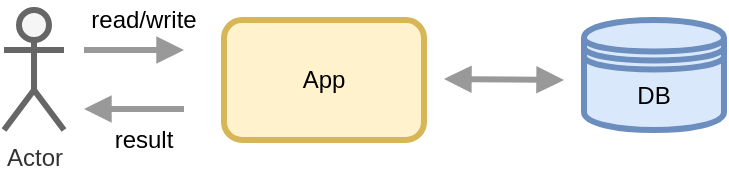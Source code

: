<mxfile version="12.8.8" type="device" pages="5"><diagram id="Bk1Oy_Th8003g4lp6DT2" name="Page-1"><mxGraphModel dx="946" dy="565" grid="1" gridSize="10" guides="1" tooltips="1" connect="1" arrows="1" fold="1" page="1" pageScale="1" pageWidth="827" pageHeight="1169" math="0" shadow="0"><root><mxCell id="0"/><mxCell id="1" parent="0"/><mxCell id="rId98vThUT_cyNOGku3v-2" value="Actor" style="shape=umlActor;verticalLabelPosition=bottom;labelBackgroundColor=#ffffff;verticalAlign=top;html=1;outlineConnect=0;strokeWidth=3;fillColor=#f5f5f5;strokeColor=#666666;fontColor=#333333;" vertex="1" parent="1"><mxGeometry x="200" y="195" width="30" height="60" as="geometry"/></mxCell><mxCell id="rId98vThUT_cyNOGku3v-3" value="App" style="rounded=1;whiteSpace=wrap;html=1;strokeWidth=3;fillColor=#fff2cc;strokeColor=#d6b656;" vertex="1" parent="1"><mxGeometry x="310" y="200" width="100" height="60" as="geometry"/></mxCell><mxCell id="rId98vThUT_cyNOGku3v-5" value="&lt;span style=&quot;white-space: normal&quot;&gt;DB&lt;/span&gt;" style="shape=datastore;whiteSpace=wrap;html=1;strokeWidth=3;fillColor=#dae8fc;strokeColor=#6c8ebf;" vertex="1" parent="1"><mxGeometry x="490" y="200" width="70" height="55" as="geometry"/></mxCell><mxCell id="rId98vThUT_cyNOGku3v-13" value="" style="endArrow=block;html=1;endFill=1;strokeWidth=3;strokeColor=#999999;" edge="1" parent="1"><mxGeometry width="50" height="50" relative="1" as="geometry"><mxPoint x="240" y="215" as="sourcePoint"/><mxPoint x="290" y="215" as="targetPoint"/></mxGeometry></mxCell><mxCell id="rId98vThUT_cyNOGku3v-14" value="" style="endArrow=block;html=1;endFill=1;strokeWidth=3;strokeColor=#999999;startArrow=block;startFill=1;" edge="1" parent="1"><mxGeometry width="50" height="50" relative="1" as="geometry"><mxPoint x="420" y="229.5" as="sourcePoint"/><mxPoint x="480" y="230" as="targetPoint"/></mxGeometry></mxCell><mxCell id="rId98vThUT_cyNOGku3v-16" value="" style="endArrow=block;html=1;endFill=1;strokeWidth=3;strokeColor=#999999;" edge="1" parent="1"><mxGeometry width="50" height="50" relative="1" as="geometry"><mxPoint x="290" y="244.5" as="sourcePoint"/><mxPoint x="240" y="244.5" as="targetPoint"/></mxGeometry></mxCell><mxCell id="MF-AdqBiIMXTCFxEaRYU-1" value="read/write" style="text;html=1;strokeColor=none;fillColor=none;align=center;verticalAlign=middle;whiteSpace=wrap;rounded=0;" vertex="1" parent="1"><mxGeometry x="250" y="190" width="40" height="20" as="geometry"/></mxCell><mxCell id="MF-AdqBiIMXTCFxEaRYU-2" value="result" style="text;html=1;strokeColor=none;fillColor=none;align=center;verticalAlign=middle;whiteSpace=wrap;rounded=0;" vertex="1" parent="1"><mxGeometry x="250" y="250" width="40" height="20" as="geometry"/></mxCell></root></mxGraphModel></diagram><diagram id="qoQb348e-b1Zla80o29p" name="Page-2"><mxGraphModel dx="946" dy="565" grid="1" gridSize="10" guides="1" tooltips="1" connect="1" arrows="1" fold="1" page="1" pageScale="1" pageWidth="827" pageHeight="1169" math="0" shadow="0"><root><mxCell id="ndLndfBl1U5NGSe5hXO9-0"/><mxCell id="ndLndfBl1U5NGSe5hXO9-1" parent="ndLndfBl1U5NGSe5hXO9-0"/><mxCell id="wkgZE830nM75KIqhkhaW-0" value="Actor" style="shape=umlActor;verticalLabelPosition=bottom;labelBackgroundColor=#ffffff;verticalAlign=top;html=1;outlineConnect=0;strokeWidth=3;fillColor=#f5f5f5;strokeColor=#666666;fontColor=#333333;" vertex="1" parent="ndLndfBl1U5NGSe5hXO9-1"><mxGeometry x="240" y="190" width="30" height="60" as="geometry"/></mxCell><mxCell id="wkgZE830nM75KIqhkhaW-1" value="Write Side" style="rounded=1;whiteSpace=wrap;html=1;strokeWidth=3;fillColor=#f8cecc;strokeColor=#b85450;" vertex="1" parent="ndLndfBl1U5NGSe5hXO9-1"><mxGeometry x="350" y="195" width="100" height="60" as="geometry"/></mxCell><mxCell id="wkgZE830nM75KIqhkhaW-2" value="&lt;span style=&quot;white-space: normal&quot;&gt;DB&lt;/span&gt;" style="shape=datastore;whiteSpace=wrap;html=1;strokeWidth=3;fillColor=#dae8fc;strokeColor=#6c8ebf;" vertex="1" parent="ndLndfBl1U5NGSe5hXO9-1"><mxGeometry x="520" y="220" width="70" height="110" as="geometry"/></mxCell><mxCell id="wkgZE830nM75KIqhkhaW-3" value="" style="endArrow=block;html=1;endFill=1;strokeWidth=3;strokeColor=#999999;" edge="1" parent="ndLndfBl1U5NGSe5hXO9-1"><mxGeometry width="50" height="50" relative="1" as="geometry"><mxPoint x="290" y="224.5" as="sourcePoint"/><mxPoint x="340" y="224.5" as="targetPoint"/></mxGeometry></mxCell><mxCell id="wkgZE830nM75KIqhkhaW-4" value="" style="endArrow=block;html=1;endFill=1;strokeWidth=3;strokeColor=#999999;" edge="1" parent="ndLndfBl1U5NGSe5hXO9-1"><mxGeometry width="50" height="50" relative="1" as="geometry"><mxPoint x="460" y="224.5" as="sourcePoint"/><mxPoint x="510" y="224.5" as="targetPoint"/></mxGeometry></mxCell><mxCell id="wkgZE830nM75KIqhkhaW-7" value="Actor" style="shape=umlActor;verticalLabelPosition=bottom;labelBackgroundColor=#ffffff;verticalAlign=top;html=1;outlineConnect=0;strokeWidth=3;fillColor=#f5f5f5;strokeColor=#666666;fontColor=#333333;" vertex="1" parent="ndLndfBl1U5NGSe5hXO9-1"><mxGeometry x="240" y="290" width="30" height="60" as="geometry"/></mxCell><mxCell id="wkgZE830nM75KIqhkhaW-8" value="Read Side" style="rounded=1;whiteSpace=wrap;html=1;strokeWidth=3;fillColor=#d5e8d4;strokeColor=#82b366;" vertex="1" parent="ndLndfBl1U5NGSe5hXO9-1"><mxGeometry x="350" y="295" width="100" height="60" as="geometry"/></mxCell><mxCell id="wkgZE830nM75KIqhkhaW-10" value="" style="endArrow=block;html=1;endFill=1;strokeWidth=3;strokeColor=#999999;" edge="1" parent="ndLndfBl1U5NGSe5hXO9-1"><mxGeometry width="50" height="50" relative="1" as="geometry"><mxPoint x="340" y="330" as="sourcePoint"/><mxPoint x="290" y="330" as="targetPoint"/></mxGeometry></mxCell><mxCell id="wkgZE830nM75KIqhkhaW-11" value="" style="endArrow=block;html=1;endFill=1;strokeWidth=3;strokeColor=#999999;" edge="1" parent="ndLndfBl1U5NGSe5hXO9-1"><mxGeometry width="50" height="50" relative="1" as="geometry"><mxPoint x="510" y="330" as="sourcePoint"/><mxPoint x="460" y="330" as="targetPoint"/></mxGeometry></mxCell><mxCell id="wkgZE830nM75KIqhkhaW-14" value="App" style="text;html=1;strokeColor=none;fillColor=none;align=center;verticalAlign=middle;whiteSpace=wrap;rounded=0;" vertex="1" parent="ndLndfBl1U5NGSe5hXO9-1"><mxGeometry x="380" y="170" width="40" height="20" as="geometry"/></mxCell><mxCell id="wkgZE830nM75KIqhkhaW-15" value="Command" style="text;html=1;strokeColor=none;fillColor=none;align=center;verticalAlign=middle;whiteSpace=wrap;rounded=0;" vertex="1" parent="ndLndfBl1U5NGSe5hXO9-1"><mxGeometry x="290" y="195" width="40" height="20" as="geometry"/></mxCell><mxCell id="wkgZE830nM75KIqhkhaW-16" value="Query" style="text;html=1;strokeColor=none;fillColor=none;align=center;verticalAlign=middle;whiteSpace=wrap;rounded=0;" vertex="1" parent="ndLndfBl1U5NGSe5hXO9-1"><mxGeometry x="290" y="295" width="40" height="20" as="geometry"/></mxCell><mxCell id="wkgZE830nM75KIqhkhaW-17" value="change" style="text;html=1;strokeColor=none;fillColor=none;align=center;verticalAlign=middle;whiteSpace=wrap;rounded=0;" vertex="1" parent="ndLndfBl1U5NGSe5hXO9-1"><mxGeometry x="470" y="195" width="40" height="20" as="geometry"/></mxCell><mxCell id="wkgZE830nM75KIqhkhaW-18" value="read" style="text;html=1;strokeColor=none;fillColor=none;align=center;verticalAlign=middle;whiteSpace=wrap;rounded=0;" vertex="1" parent="ndLndfBl1U5NGSe5hXO9-1"><mxGeometry x="470" y="295" width="40" height="20" as="geometry"/></mxCell></root></mxGraphModel></diagram><diagram id="PLluBLMARPPsh2rt_2pF" name="Page-3"><mxGraphModel dx="946" dy="565" grid="1" gridSize="10" guides="1" tooltips="1" connect="1" arrows="1" fold="1" page="1" pageScale="1" pageWidth="827" pageHeight="1169" math="0" shadow="0"><root><mxCell id="u_eAByoUkUtdZ6FGtVZZ-0"/><mxCell id="u_eAByoUkUtdZ6FGtVZZ-1" parent="u_eAByoUkUtdZ6FGtVZZ-0"/><mxCell id="lfh091XXnkF3ZWOwH32w-1" value="Actor" style="shape=umlActor;verticalLabelPosition=bottom;labelBackgroundColor=#ffffff;verticalAlign=top;html=1;outlineConnect=0;strokeWidth=3;fillColor=#f5f5f5;strokeColor=#666666;fontColor=#333333;" vertex="1" parent="u_eAByoUkUtdZ6FGtVZZ-1"><mxGeometry x="240" y="190" width="30" height="60" as="geometry"/></mxCell><mxCell id="lfh091XXnkF3ZWOwH32w-2" value="Write Side" style="rounded=1;whiteSpace=wrap;html=1;strokeWidth=3;fillColor=#f8cecc;strokeColor=#b85450;" vertex="1" parent="u_eAByoUkUtdZ6FGtVZZ-1"><mxGeometry x="350" y="170" width="100" height="85" as="geometry"/></mxCell><mxCell id="lfh091XXnkF3ZWOwH32w-3" value="&lt;span style=&quot;white-space: normal&quot;&gt;Write DB&lt;/span&gt;" style="shape=datastore;whiteSpace=wrap;html=1;strokeWidth=3;fillColor=#dae8fc;strokeColor=#6c8ebf;" vertex="1" parent="u_eAByoUkUtdZ6FGtVZZ-1"><mxGeometry x="530" y="150" width="70" height="70" as="geometry"/></mxCell><mxCell id="lfh091XXnkF3ZWOwH32w-4" value="" style="endArrow=block;html=1;endFill=1;strokeWidth=3;strokeColor=#999999;" edge="1" parent="u_eAByoUkUtdZ6FGtVZZ-1"><mxGeometry width="50" height="50" relative="1" as="geometry"><mxPoint x="290" y="224.5" as="sourcePoint"/><mxPoint x="340" y="224.5" as="targetPoint"/></mxGeometry></mxCell><mxCell id="lfh091XXnkF3ZWOwH32w-5" value="" style="endArrow=block;html=1;endFill=1;strokeWidth=3;strokeColor=#999999;" edge="1" parent="u_eAByoUkUtdZ6FGtVZZ-1"><mxGeometry width="50" height="50" relative="1" as="geometry"><mxPoint x="470" y="199.5" as="sourcePoint"/><mxPoint x="520" y="199.5" as="targetPoint"/></mxGeometry></mxCell><mxCell id="lfh091XXnkF3ZWOwH32w-6" value="Actor" style="shape=umlActor;verticalLabelPosition=bottom;labelBackgroundColor=#ffffff;verticalAlign=top;html=1;outlineConnect=0;strokeWidth=3;fillColor=#f5f5f5;strokeColor=#666666;fontColor=#333333;" vertex="1" parent="u_eAByoUkUtdZ6FGtVZZ-1"><mxGeometry x="240" y="330" width="30" height="60" as="geometry"/></mxCell><mxCell id="lfh091XXnkF3ZWOwH32w-7" value="Read Side" style="rounded=1;whiteSpace=wrap;html=1;strokeWidth=3;fillColor=#d5e8d4;strokeColor=#82b366;" vertex="1" parent="u_eAByoUkUtdZ6FGtVZZ-1"><mxGeometry x="350" y="335" width="100" height="75" as="geometry"/></mxCell><mxCell id="lfh091XXnkF3ZWOwH32w-8" value="" style="endArrow=block;html=1;endFill=1;strokeWidth=3;strokeColor=#999999;" edge="1" parent="u_eAByoUkUtdZ6FGtVZZ-1"><mxGeometry width="50" height="50" relative="1" as="geometry"><mxPoint x="340" y="370" as="sourcePoint"/><mxPoint x="290" y="370" as="targetPoint"/></mxGeometry></mxCell><mxCell id="lfh091XXnkF3ZWOwH32w-9" value="" style="endArrow=block;html=1;endFill=1;strokeWidth=3;strokeColor=#999999;" edge="1" parent="u_eAByoUkUtdZ6FGtVZZ-1"><mxGeometry width="50" height="50" relative="1" as="geometry"><mxPoint x="510" y="385" as="sourcePoint"/><mxPoint x="460" y="385" as="targetPoint"/></mxGeometry></mxCell><mxCell id="lfh091XXnkF3ZWOwH32w-11" value="Command" style="text;html=1;strokeColor=none;fillColor=none;align=center;verticalAlign=middle;whiteSpace=wrap;rounded=0;" vertex="1" parent="u_eAByoUkUtdZ6FGtVZZ-1"><mxGeometry x="290" y="195" width="40" height="20" as="geometry"/></mxCell><mxCell id="lfh091XXnkF3ZWOwH32w-12" value="Query" style="text;html=1;strokeColor=none;fillColor=none;align=center;verticalAlign=middle;whiteSpace=wrap;rounded=0;" vertex="1" parent="u_eAByoUkUtdZ6FGtVZZ-1"><mxGeometry x="290" y="335" width="40" height="20" as="geometry"/></mxCell><mxCell id="lfh091XXnkF3ZWOwH32w-13" value="change" style="text;html=1;strokeColor=none;fillColor=none;align=center;verticalAlign=middle;whiteSpace=wrap;rounded=0;" vertex="1" parent="u_eAByoUkUtdZ6FGtVZZ-1"><mxGeometry x="480" y="170" width="40" height="20" as="geometry"/></mxCell><mxCell id="lfh091XXnkF3ZWOwH32w-14" value="read" style="text;html=1;strokeColor=none;fillColor=none;align=center;verticalAlign=middle;whiteSpace=wrap;rounded=0;" vertex="1" parent="u_eAByoUkUtdZ6FGtVZZ-1"><mxGeometry x="470" y="350" width="40" height="20" as="geometry"/></mxCell><mxCell id="lfh091XXnkF3ZWOwH32w-15" value="&lt;span style=&quot;white-space: normal&quot;&gt;Read DB&lt;/span&gt;" style="shape=datastore;whiteSpace=wrap;html=1;strokeWidth=3;fillColor=#dae8fc;strokeColor=#6c8ebf;" vertex="1" parent="u_eAByoUkUtdZ6FGtVZZ-1"><mxGeometry x="530" y="350" width="70" height="70" as="geometry"/></mxCell><mxCell id="u-z_jy-f9EV-F1AwzrLz-8" value="&lt;span style=&quot;white-space: normal&quot;&gt;Projection mechanism&lt;/span&gt;" style="rounded=1;whiteSpace=wrap;html=1;strokeWidth=3;fillColor=#e1d5e7;strokeColor=#9673a6;" vertex="1" parent="u_eAByoUkUtdZ6FGtVZZ-1"><mxGeometry x="515" y="261" width="100" height="40" as="geometry"/></mxCell><mxCell id="u-z_jy-f9EV-F1AwzrLz-11" value="" style="endArrow=block;html=1;endFill=1;strokeWidth=3;strokeColor=#999999;dashed=1;dashPattern=1 1;" edge="1" parent="u_eAByoUkUtdZ6FGtVZZ-1"><mxGeometry width="50" height="50" relative="1" as="geometry"><mxPoint x="470" y="241" as="sourcePoint"/><mxPoint x="510" y="261" as="targetPoint"/></mxGeometry></mxCell><mxCell id="u-z_jy-f9EV-F1AwzrLz-12" value="" style="endArrow=block;html=1;endFill=1;strokeWidth=3;strokeColor=#999999;dashed=1;dashPattern=1 1;" edge="1" parent="u_eAByoUkUtdZ6FGtVZZ-1"><mxGeometry width="50" height="50" relative="1" as="geometry"><mxPoint x="560" y="230" as="sourcePoint"/><mxPoint x="560" y="256" as="targetPoint"/></mxGeometry></mxCell><mxCell id="u-z_jy-f9EV-F1AwzrLz-13" value="" style="endArrow=block;html=1;endFill=1;strokeWidth=3;strokeColor=#999999;" edge="1" parent="u_eAByoUkUtdZ6FGtVZZ-1"><mxGeometry width="50" height="50" relative="1" as="geometry"><mxPoint x="560" y="310" as="sourcePoint"/><mxPoint x="560" y="340" as="targetPoint"/></mxGeometry></mxCell></root></mxGraphModel></diagram><diagram id="4dixLh-L4OQOERWQ7--K" name="Page-4"><mxGraphModel dx="652" dy="390" grid="1" gridSize="10" guides="1" tooltips="1" connect="1" arrows="1" fold="1" page="1" pageScale="1" pageWidth="827" pageHeight="1169" math="0" shadow="0"><root><mxCell id="oGv4jIxDtC91Lxf-AdSb-0"/><mxCell id="oGv4jIxDtC91Lxf-AdSb-1" parent="oGv4jIxDtC91Lxf-AdSb-0"/><mxCell id="3GUThKOR86kJx7AQmy_A-0" value="Actor" style="shape=umlActor;verticalLabelPosition=bottom;labelBackgroundColor=#ffffff;verticalAlign=top;html=1;outlineConnect=0;strokeWidth=3;fillColor=#f5f5f5;strokeColor=#666666;fontColor=#333333;" vertex="1" parent="oGv4jIxDtC91Lxf-AdSb-1"><mxGeometry x="250" y="192.5" width="30" height="60" as="geometry"/></mxCell><mxCell id="3GUThKOR86kJx7AQmy_A-1" value="Write Side" style="rounded=1;whiteSpace=wrap;html=1;strokeWidth=3;fillColor=#f8cecc;strokeColor=#b85450;" vertex="1" parent="oGv4jIxDtC91Lxf-AdSb-1"><mxGeometry x="360" y="180" width="100" height="85" as="geometry"/></mxCell><mxCell id="3GUThKOR86kJx7AQmy_A-2" value="&lt;span style=&quot;white-space: normal&quot;&gt;Event Store&lt;/span&gt;" style="shape=datastore;whiteSpace=wrap;html=1;strokeWidth=3;fillColor=#dae8fc;strokeColor=#6c8ebf;" vertex="1" parent="oGv4jIxDtC91Lxf-AdSb-1"><mxGeometry x="533" y="182" width="70" height="70" as="geometry"/></mxCell><mxCell id="3GUThKOR86kJx7AQmy_A-3" value="" style="endArrow=block;html=1;endFill=1;strokeWidth=3;strokeColor=#999999;" edge="1" parent="oGv4jIxDtC91Lxf-AdSb-1"><mxGeometry width="50" height="50" relative="1" as="geometry"><mxPoint x="300" y="227" as="sourcePoint"/><mxPoint x="350" y="227" as="targetPoint"/></mxGeometry></mxCell><mxCell id="3GUThKOR86kJx7AQmy_A-4" value="" style="endArrow=block;html=1;endFill=1;strokeWidth=3;strokeColor=#999999;" edge="1" parent="oGv4jIxDtC91Lxf-AdSb-1"><mxGeometry width="50" height="50" relative="1" as="geometry"><mxPoint x="470" y="222.16" as="sourcePoint"/><mxPoint x="520" y="222.16" as="targetPoint"/></mxGeometry></mxCell><mxCell id="3GUThKOR86kJx7AQmy_A-5" value="Actor" style="shape=umlActor;verticalLabelPosition=bottom;labelBackgroundColor=#ffffff;verticalAlign=top;html=1;outlineConnect=0;strokeWidth=3;fillColor=#f5f5f5;strokeColor=#666666;fontColor=#333333;" vertex="1" parent="oGv4jIxDtC91Lxf-AdSb-1"><mxGeometry x="250" y="357.5" width="30" height="60" as="geometry"/></mxCell><mxCell id="3GUThKOR86kJx7AQmy_A-6" value="Read Side" style="rounded=1;whiteSpace=wrap;html=1;strokeWidth=3;fillColor=#d5e8d4;strokeColor=#82b366;" vertex="1" parent="oGv4jIxDtC91Lxf-AdSb-1"><mxGeometry x="360" y="357.5" width="100" height="75" as="geometry"/></mxCell><mxCell id="3GUThKOR86kJx7AQmy_A-7" value="" style="endArrow=block;html=1;endFill=1;strokeWidth=3;strokeColor=#999999;" edge="1" parent="oGv4jIxDtC91Lxf-AdSb-1"><mxGeometry width="50" height="50" relative="1" as="geometry"><mxPoint x="350" y="397.5" as="sourcePoint"/><mxPoint x="300" y="397.5" as="targetPoint"/></mxGeometry></mxCell><mxCell id="3GUThKOR86kJx7AQmy_A-8" value="" style="endArrow=block;html=1;endFill=1;strokeWidth=3;strokeColor=#999999;" edge="1" parent="oGv4jIxDtC91Lxf-AdSb-1"><mxGeometry width="50" height="50" relative="1" as="geometry"><mxPoint x="520" y="395" as="sourcePoint"/><mxPoint x="470" y="395" as="targetPoint"/></mxGeometry></mxCell><mxCell id="3GUThKOR86kJx7AQmy_A-9" value="Command" style="text;html=1;strokeColor=none;fillColor=none;align=center;verticalAlign=middle;whiteSpace=wrap;rounded=0;" vertex="1" parent="oGv4jIxDtC91Lxf-AdSb-1"><mxGeometry x="300" y="197.5" width="40" height="20" as="geometry"/></mxCell><mxCell id="3GUThKOR86kJx7AQmy_A-10" value="Query" style="text;html=1;strokeColor=none;fillColor=none;align=center;verticalAlign=middle;whiteSpace=wrap;rounded=0;" vertex="1" parent="oGv4jIxDtC91Lxf-AdSb-1"><mxGeometry x="310" y="360" width="40" height="20" as="geometry"/></mxCell><mxCell id="3GUThKOR86kJx7AQmy_A-11" value="append" style="text;html=1;strokeColor=none;fillColor=none;align=center;verticalAlign=middle;whiteSpace=wrap;rounded=0;" vertex="1" parent="oGv4jIxDtC91Lxf-AdSb-1"><mxGeometry x="470" y="192.5" width="40" height="20" as="geometry"/></mxCell><mxCell id="3GUThKOR86kJx7AQmy_A-12" value="read" style="text;html=1;strokeColor=none;fillColor=none;align=center;verticalAlign=middle;whiteSpace=wrap;rounded=0;" vertex="1" parent="oGv4jIxDtC91Lxf-AdSb-1"><mxGeometry x="480" y="360" width="40" height="20" as="geometry"/></mxCell><mxCell id="3GUThKOR86kJx7AQmy_A-13" value="&lt;span style=&quot;white-space: normal&quot;&gt;Projections&lt;/span&gt;" style="shape=datastore;whiteSpace=wrap;html=1;strokeWidth=3;fillColor=#dae8fc;strokeColor=#6c8ebf;" vertex="1" parent="oGv4jIxDtC91Lxf-AdSb-1"><mxGeometry x="538" y="370" width="70" height="70" as="geometry"/></mxCell><mxCell id="3GUThKOR86kJx7AQmy_A-14" value="&lt;span style=&quot;white-space: normal&quot;&gt;Event Handler&lt;/span&gt;" style="rounded=1;whiteSpace=wrap;html=1;strokeWidth=3;fillColor=#e1d5e7;strokeColor=#9673a6;" vertex="1" parent="oGv4jIxDtC91Lxf-AdSb-1"><mxGeometry x="520" y="290" width="100" height="40" as="geometry"/></mxCell><mxCell id="3GUThKOR86kJx7AQmy_A-17" value="" style="endArrow=block;html=1;endFill=1;strokeWidth=3;strokeColor=#999999;" edge="1" parent="oGv4jIxDtC91Lxf-AdSb-1"><mxGeometry width="50" height="50" relative="1" as="geometry"><mxPoint x="569.66" y="335" as="sourcePoint"/><mxPoint x="569.66" y="365" as="targetPoint"/></mxGeometry></mxCell><mxCell id="3GUThKOR86kJx7AQmy_A-18" value="" style="endArrow=block;html=1;endFill=1;strokeWidth=3;strokeColor=#999999;" edge="1" parent="oGv4jIxDtC91Lxf-AdSb-1"><mxGeometry width="50" height="50" relative="1" as="geometry"><mxPoint x="568.66" y="256" as="sourcePoint"/><mxPoint x="568.66" y="286" as="targetPoint"/></mxGeometry></mxCell></root></mxGraphModel></diagram><diagram id="dOOcLJ_npcLafTTNFnsI" name="Page-5"><mxGraphModel dx="1113" dy="665" grid="1" gridSize="10" guides="1" tooltips="1" connect="1" arrows="1" fold="1" page="1" pageScale="1" pageWidth="827" pageHeight="1169" math="0" shadow="0"><root><mxCell id="5TG8UCqfexz63vvh4DXB-0"/><mxCell id="5TG8UCqfexz63vvh4DXB-1" parent="5TG8UCqfexz63vvh4DXB-0"/><mxCell id="jwX7EBZTAL2qCeYAQYv_-0" value="Actor" style="shape=umlActor;verticalLabelPosition=bottom;labelBackgroundColor=#ffffff;verticalAlign=top;html=1;outlineConnect=0;strokeWidth=3;fillColor=#f5f5f5;strokeColor=#666666;fontColor=#333333;" vertex="1" parent="5TG8UCqfexz63vvh4DXB-1"><mxGeometry x="160" y="132.5" width="30" height="60" as="geometry"/></mxCell><mxCell id="jwX7EBZTAL2qCeYAQYv_-1" value="Command API" style="rounded=1;whiteSpace=wrap;html=1;strokeWidth=3;fillColor=#f8cecc;strokeColor=#b85450;rotation=-90;" vertex="1" parent="5TG8UCqfexz63vvh4DXB-1"><mxGeometry x="230" y="152.82" width="108" height="26.87" as="geometry"/></mxCell><mxCell id="jwX7EBZTAL2qCeYAQYv_-2" value="&lt;span style=&quot;white-space: normal&quot;&gt;Event Store&lt;/span&gt;" style="shape=datastore;whiteSpace=wrap;html=1;strokeWidth=3;fillColor=#dae8fc;strokeColor=#6c8ebf;" vertex="1" parent="5TG8UCqfexz63vvh4DXB-1"><mxGeometry x="720" y="138.13" width="70" height="70" as="geometry"/></mxCell><mxCell id="jwX7EBZTAL2qCeYAQYv_-5" value="Actor" style="shape=umlActor;verticalLabelPosition=bottom;labelBackgroundColor=#ffffff;verticalAlign=top;html=1;outlineConnect=0;strokeWidth=3;fillColor=#f5f5f5;strokeColor=#666666;fontColor=#333333;" vertex="1" parent="5TG8UCqfexz63vvh4DXB-1"><mxGeometry x="143" y="341.5" width="30" height="60" as="geometry"/></mxCell><mxCell id="jwX7EBZTAL2qCeYAQYv_-6" value="Query handler/ repository" style="rounded=1;whiteSpace=wrap;html=1;strokeWidth=3;fillColor=#d5e8d4;strokeColor=#82b366;rotation=-90;" vertex="1" parent="5TG8UCqfexz63vvh4DXB-1"><mxGeometry x="595" y="372.25" width="110" height="30" as="geometry"/></mxCell><mxCell id="jwX7EBZTAL2qCeYAQYv_-8" value="" style="endArrow=block;html=1;endFill=1;strokeWidth=3;strokeColor=#999999;startSize=3;endSize=3;startArrow=block;startFill=1;" edge="1" parent="5TG8UCqfexz63vvh4DXB-1"><mxGeometry width="50" height="50" relative="1" as="geometry"><mxPoint x="710" y="383" as="sourcePoint"/><mxPoint x="675" y="382.66" as="targetPoint"/></mxGeometry></mxCell><mxCell id="jwX7EBZTAL2qCeYAQYv_-9" value="Command" style="text;html=1;strokeColor=none;fillColor=none;align=center;verticalAlign=middle;whiteSpace=wrap;rounded=0;" vertex="1" parent="5TG8UCqfexz63vvh4DXB-1"><mxGeometry x="210" y="137.5" width="40" height="20" as="geometry"/></mxCell><mxCell id="jwX7EBZTAL2qCeYAQYv_-10" value="Query" style="text;html=1;strokeColor=none;fillColor=none;align=center;verticalAlign=middle;whiteSpace=wrap;rounded=0;" vertex="1" parent="5TG8UCqfexz63vvh4DXB-1"><mxGeometry x="203" y="344" width="40" height="20" as="geometry"/></mxCell><mxCell id="jwX7EBZTAL2qCeYAQYv_-13" value="&lt;span style=&quot;white-space: normal&quot;&gt;Projections&lt;/span&gt;" style="shape=datastore;whiteSpace=wrap;html=1;strokeWidth=3;fillColor=#dae8fc;strokeColor=#6c8ebf;" vertex="1" parent="5TG8UCqfexz63vvh4DXB-1"><mxGeometry x="723" y="348" width="70" height="70" as="geometry"/></mxCell><mxCell id="jwX7EBZTAL2qCeYAQYv_-15" value="" style="endArrow=block;html=1;endFill=1;strokeWidth=3;strokeColor=#999999;startSize=3;endSize=3;" edge="1" parent="5TG8UCqfexz63vvh4DXB-1"><mxGeometry width="50" height="50" relative="1" as="geometry"><mxPoint x="754.41" y="313" as="sourcePoint"/><mxPoint x="754.41" y="343" as="targetPoint"/></mxGeometry></mxCell><mxCell id="jwX7EBZTAL2qCeYAQYv_-17" value="Command &lt;br&gt;bus" style="strokeWidth=3;html=1;shape=mxgraph.flowchart.direct_data;whiteSpace=wrap;fillColor=#f8cecc;strokeColor=#b85450;" vertex="1" parent="5TG8UCqfexz63vvh4DXB-1"><mxGeometry x="334" y="147.75" width="86" height="37" as="geometry"/></mxCell><mxCell id="jwX7EBZTAL2qCeYAQYv_-18" value="Command handler" style="rounded=1;whiteSpace=wrap;html=1;strokeWidth=3;fillColor=#f8cecc;strokeColor=#b85450;rotation=-90;" vertex="1" parent="5TG8UCqfexz63vvh4DXB-1"><mxGeometry x="414" y="150.94" width="110" height="30.62" as="geometry"/></mxCell><mxCell id="jwX7EBZTAL2qCeYAQYv_-19" value="Repository" style="rounded=1;whiteSpace=wrap;html=1;strokeWidth=3;fillColor=#f8cecc;strokeColor=#b85450;rotation=-90;" vertex="1" parent="5TG8UCqfexz63vvh4DXB-1"><mxGeometry x="572" y="152.56" width="110" height="29" as="geometry"/></mxCell><mxCell id="jwX7EBZTAL2qCeYAQYv_-20" value="Aggregate" style="rounded=1;whiteSpace=wrap;html=1;strokeWidth=3;fillColor=#f8cecc;strokeColor=#b85450;" vertex="1" parent="5TG8UCqfexz63vvh4DXB-1"><mxGeometry x="524" y="152.82" width="70" height="67.5" as="geometry"/></mxCell><mxCell id="jwX7EBZTAL2qCeYAQYv_-22" value="" style="verticalLabelPosition=bottom;verticalAlign=top;html=1;shape=mxgraph.basic.layered_rect;dx=10;outlineConnect=0;strokeWidth=3;fillColor=#f8cecc;strokeColor=#b85450;" vertex="1" parent="5TG8UCqfexz63vvh4DXB-1"><mxGeometry x="705" y="50" width="100" height="40" as="geometry"/></mxCell><mxCell id="jwX7EBZTAL2qCeYAQYv_-23" value="" style="verticalLabelPosition=bottom;verticalAlign=top;html=1;shape=mxgraph.basic.layered_rect;dx=10;outlineConnect=0;strokeWidth=3;fillColor=#d5e8d4;strokeColor=#82b366;" vertex="1" parent="5TG8UCqfexz63vvh4DXB-1"><mxGeometry x="705" y="268" width="100" height="40" as="geometry"/></mxCell><mxCell id="jwX7EBZTAL2qCeYAQYv_-24" value="Sagas" style="text;html=1;strokeColor=none;fillColor=none;align=center;verticalAlign=middle;whiteSpace=wrap;rounded=0;" vertex="1" parent="5TG8UCqfexz63vvh4DXB-1"><mxGeometry x="733" y="55" width="40" height="20" as="geometry"/></mxCell><mxCell id="jwX7EBZTAL2qCeYAQYv_-25" value="Event handlers" style="text;html=1;strokeColor=none;fillColor=none;align=center;verticalAlign=middle;whiteSpace=wrap;rounded=0;" vertex="1" parent="5TG8UCqfexz63vvh4DXB-1"><mxGeometry x="705" y="272" width="90" height="20" as="geometry"/></mxCell><mxCell id="jwX7EBZTAL2qCeYAQYv_-26" value="Other&lt;br&gt;Services" style="ellipse;shape=cloud;whiteSpace=wrap;html=1;strokeWidth=3;fillColor=#f5f5f5;strokeColor=#666666;fontColor=#333333;" vertex="1" parent="5TG8UCqfexz63vvh4DXB-1"><mxGeometry x="860" y="32.5" width="100" height="75" as="geometry"/></mxCell><mxCell id="jwX7EBZTAL2qCeYAQYv_-27" value="Query API" style="rounded=1;whiteSpace=wrap;html=1;strokeWidth=3;fillColor=#d5e8d4;strokeColor=#82b366;rotation=-90;" vertex="1" parent="5TG8UCqfexz63vvh4DXB-1"><mxGeometry x="229.25" y="372.25" width="113" height="28.5" as="geometry"/></mxCell><mxCell id="jwX7EBZTAL2qCeYAQYv_-32" value="" style="endArrow=block;html=1;endFill=1;strokeWidth=3;strokeColor=#999999;startArrow=block;startFill=1;endSize=2;startSize=2;" edge="1" parent="5TG8UCqfexz63vvh4DXB-1"><mxGeometry width="50" height="50" relative="1" as="geometry"><mxPoint x="486" y="186.28" as="sourcePoint"/><mxPoint x="520" y="186.28" as="targetPoint"/></mxGeometry></mxCell><mxCell id="jwX7EBZTAL2qCeYAQYv_-35" value="" style="endArrow=block;html=1;endFill=1;strokeWidth=3;strokeColor=#999999;startArrow=block;startFill=1;endSize=2;startSize=2;" edge="1" parent="5TG8UCqfexz63vvh4DXB-1"><mxGeometry width="50" height="50" relative="1" as="geometry"><mxPoint x="490" y="133" as="sourcePoint"/><mxPoint x="600" y="133" as="targetPoint"/></mxGeometry></mxCell><mxCell id="jwX7EBZTAL2qCeYAQYv_-36" value="" style="endArrow=block;html=1;endFill=1;strokeWidth=3;strokeColor=#999999;startArrow=block;startFill=1;endSize=2;startSize=2;" edge="1" parent="5TG8UCqfexz63vvh4DXB-1"><mxGeometry width="50" height="50" relative="1" as="geometry"><mxPoint x="650" y="170" as="sourcePoint"/><mxPoint x="713" y="170" as="targetPoint"/></mxGeometry></mxCell><mxCell id="jwX7EBZTAL2qCeYAQYv_-38" value="" style="endArrow=block;html=1;endFill=1;strokeWidth=3;strokeColor=#999999;startArrow=none;startFill=0;endSize=2;startSize=2;" edge="1" parent="5TG8UCqfexz63vvh4DXB-1"><mxGeometry width="50" height="50" relative="1" as="geometry"><mxPoint x="426" y="166" as="sourcePoint"/><mxPoint x="450" y="165.97" as="targetPoint"/></mxGeometry></mxCell><mxCell id="jwX7EBZTAL2qCeYAQYv_-39" value="" style="endArrow=block;html=1;endFill=1;strokeWidth=3;strokeColor=#999999;startArrow=none;startFill=0;endSize=2;startSize=2;" edge="1" parent="5TG8UCqfexz63vvh4DXB-1"><mxGeometry width="50" height="50" relative="1" as="geometry"><mxPoint x="304" y="166" as="sourcePoint"/><mxPoint x="328" y="165.96" as="targetPoint"/></mxGeometry></mxCell><mxCell id="jwX7EBZTAL2qCeYAQYv_-40" value="" style="endArrow=block;html=1;endFill=1;strokeWidth=3;strokeColor=#999999;startArrow=none;startFill=0;endSize=2;startSize=2;" edge="1" parent="5TG8UCqfexz63vvh4DXB-1"><mxGeometry width="50" height="50" relative="1" as="geometry"><mxPoint x="200" y="166" as="sourcePoint"/><mxPoint x="264" y="165.97" as="targetPoint"/></mxGeometry></mxCell><mxCell id="jwX7EBZTAL2qCeYAQYv_-41" value="" style="endArrow=block;html=1;endFill=1;strokeWidth=3;strokeColor=#999999;startArrow=none;startFill=0;endSize=2;startSize=2;entryX=0.5;entryY=0;entryDx=0;entryDy=0;entryPerimeter=0;" edge="1" parent="5TG8UCqfexz63vvh4DXB-1" target="jwX7EBZTAL2qCeYAQYv_-17"><mxGeometry width="50" height="50" relative="1" as="geometry"><mxPoint x="700" y="70" as="sourcePoint"/><mxPoint x="390" y="80" as="targetPoint"/><Array as="points"><mxPoint x="377" y="70"/></Array></mxGeometry></mxCell><mxCell id="jwX7EBZTAL2qCeYAQYv_-42" value="" style="endArrow=block;html=1;endFill=1;strokeWidth=3;strokeColor=#999999;startArrow=none;startFill=0;endSize=2;startSize=2;" edge="1" parent="5TG8UCqfexz63vvh4DXB-1"><mxGeometry width="50" height="50" relative="1" as="geometry"><mxPoint x="754" y="215" as="sourcePoint"/><mxPoint x="754" y="265" as="targetPoint"/><Array as="points"><mxPoint x="754" y="265"/></Array></mxGeometry></mxCell><mxCell id="jwX7EBZTAL2qCeYAQYv_-44" value="" style="endArrow=block;html=1;endFill=1;strokeWidth=3;strokeColor=#999999;startSize=3;endSize=3;" edge="1" parent="5TG8UCqfexz63vvh4DXB-1"><mxGeometry width="50" height="50" relative="1" as="geometry"><mxPoint x="624" y="399.57" as="sourcePoint"/><mxPoint x="314" y="399.57" as="targetPoint"/></mxGeometry></mxCell><mxCell id="jwX7EBZTAL2qCeYAQYv_-45" value="Events" style="text;html=1;strokeColor=none;fillColor=none;align=center;verticalAlign=middle;whiteSpace=wrap;rounded=0;" vertex="1" parent="5TG8UCqfexz63vvh4DXB-1"><mxGeometry x="661" y="142.13" width="40" height="20" as="geometry"/></mxCell><mxCell id="jwX7EBZTAL2qCeYAQYv_-46" value="aggregates" style="text;html=1;strokeColor=none;fillColor=none;align=center;verticalAlign=middle;whiteSpace=wrap;rounded=0;" vertex="1" parent="5TG8UCqfexz63vvh4DXB-1"><mxGeometry x="539" y="108" width="40" height="20" as="geometry"/></mxCell><mxCell id="jwX7EBZTAL2qCeYAQYv_-47" value="" style="endArrow=none;html=1;endFill=0;strokeWidth=3;strokeColor=#999999;startSize=3;endSize=3;startArrow=block;startFill=1;" edge="1" parent="5TG8UCqfexz63vvh4DXB-1"><mxGeometry width="50" height="50" relative="1" as="geometry"><mxPoint x="250" y="370" as="sourcePoint"/><mxPoint x="200" y="370" as="targetPoint"/></mxGeometry></mxCell><mxCell id="jwX7EBZTAL2qCeYAQYv_-48" value="" style="endArrow=none;html=1;endFill=0;strokeWidth=3;strokeColor=#999999;startSize=3;endSize=3;startArrow=block;startFill=1;" edge="1" parent="5TG8UCqfexz63vvh4DXB-1"><mxGeometry width="50" height="50" relative="1" as="geometry"><mxPoint x="624" y="370.91" as="sourcePoint"/><mxPoint x="314" y="370.91" as="targetPoint"/></mxGeometry></mxCell><mxCell id="jwX7EBZTAL2qCeYAQYv_-49" value="" style="endArrow=block;html=1;endFill=1;strokeWidth=3;strokeColor=#999999;startSize=3;endSize=3;" edge="1" parent="5TG8UCqfexz63vvh4DXB-1"><mxGeometry width="50" height="50" relative="1" as="geometry"><mxPoint x="250" y="400.75" as="sourcePoint"/><mxPoint x="200" y="400.75" as="targetPoint"/></mxGeometry></mxCell><mxCell id="jwX7EBZTAL2qCeYAQYv_-50" value="" style="endArrow=none;dashed=1;html=1;dashPattern=1 1;strokeColor=#999999;strokeWidth=3;" edge="1" parent="5TG8UCqfexz63vvh4DXB-1"><mxGeometry width="50" height="50" relative="1" as="geometry"><mxPoint x="140" y="250" as="sourcePoint"/><mxPoint x="820" y="250" as="targetPoint"/></mxGeometry></mxCell><mxCell id="jwX7EBZTAL2qCeYAQYv_-51" value="Query" style="text;html=1;strokeColor=none;fillColor=none;align=center;verticalAlign=middle;whiteSpace=wrap;rounded=0;" vertex="1" parent="5TG8UCqfexz63vvh4DXB-1"><mxGeometry x="449" y="344" width="40" height="20" as="geometry"/></mxCell><mxCell id="jwX7EBZTAL2qCeYAQYv_-52" value="Results" style="text;html=1;strokeColor=none;fillColor=none;align=center;verticalAlign=middle;whiteSpace=wrap;rounded=0;" vertex="1" parent="5TG8UCqfexz63vvh4DXB-1"><mxGeometry x="449" y="376.5" width="40" height="20" as="geometry"/></mxCell><mxCell id="jwX7EBZTAL2qCeYAQYv_-53" value="DTO" style="text;html=1;strokeColor=none;fillColor=none;align=center;verticalAlign=middle;whiteSpace=wrap;rounded=0;" vertex="1" parent="5TG8UCqfexz63vvh4DXB-1"><mxGeometry x="203" y="377.25" width="40" height="20" as="geometry"/></mxCell><mxCell id="jwX7EBZTAL2qCeYAQYv_-55" value="" style="endArrow=none;html=1;endFill=0;strokeWidth=3;strokeColor=#999999;startArrow=block;startFill=1;endSize=2;startSize=2;" edge="1" parent="5TG8UCqfexz63vvh4DXB-1"><mxGeometry width="50" height="50" relative="1" as="geometry"><mxPoint x="757.58" y="93.5" as="sourcePoint"/><mxPoint x="757.58" y="135.5" as="targetPoint"/><Array as="points"><mxPoint x="757.58" y="135.5"/><mxPoint x="757.58" y="123.5"/></Array></mxGeometry></mxCell><mxCell id="jwX7EBZTAL2qCeYAQYv_-56" value="side &lt;br&gt;effects" style="text;html=1;align=center;verticalAlign=middle;resizable=0;points=[];autosize=1;" vertex="1" parent="5TG8UCqfexz63vvh4DXB-1"><mxGeometry x="808" y="35" width="50" height="30" as="geometry"/></mxCell><mxCell id="jwX7EBZTAL2qCeYAQYv_-59" value="" style="endArrow=block;html=1;endFill=1;strokeWidth=3;strokeColor=#999999;startSize=3;endSize=3;" edge="1" parent="5TG8UCqfexz63vvh4DXB-1"><mxGeometry width="50" height="50" relative="1" as="geometry"><mxPoint x="813.0" y="70" as="sourcePoint"/><mxPoint x="850" y="70" as="targetPoint"/></mxGeometry></mxCell><mxCell id="jwX7EBZTAL2qCeYAQYv_-60" value="add" style="text;html=1;strokeColor=none;fillColor=none;align=center;verticalAlign=middle;whiteSpace=wrap;rounded=0;" vertex="1" parent="5TG8UCqfexz63vvh4DXB-1"><mxGeometry x="524" y="45" width="40" height="20" as="geometry"/></mxCell><mxCell id="yZukkWq2YCvzCvhudYYm-0" value="&lt;font style=&quot;font-size: 17px&quot;&gt;Write Side&lt;/font&gt;" style="text;html=1;strokeColor=none;fillColor=none;align=center;verticalAlign=middle;whiteSpace=wrap;rounded=0;" vertex="1" parent="5TG8UCqfexz63vvh4DXB-1"><mxGeometry x="328" y="210" width="98" height="20" as="geometry"/></mxCell><mxCell id="yZukkWq2YCvzCvhudYYm-1" value="&lt;font style=&quot;font-size: 17px&quot;&gt;Read Side&lt;/font&gt;" style="text;html=1;strokeColor=none;fillColor=none;align=center;verticalAlign=middle;whiteSpace=wrap;rounded=0;" vertex="1" parent="5TG8UCqfexz63vvh4DXB-1"><mxGeometry x="333" y="268" width="88" height="20" as="geometry"/></mxCell></root></mxGraphModel></diagram></mxfile>